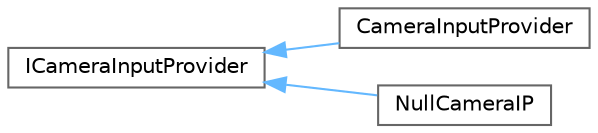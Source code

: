 digraph "クラス階層図"
{
 // LATEX_PDF_SIZE
  bgcolor="transparent";
  edge [fontname=Helvetica,fontsize=10,labelfontname=Helvetica,labelfontsize=10];
  node [fontname=Helvetica,fontsize=10,shape=box,height=0.2,width=0.4];
  rankdir="LR";
  Node0 [id="Node000000",label="ICameraInputProvider",height=0.2,width=0.4,color="grey40", fillcolor="white", style="filled",URL="$interface_i_camera_input_provider.html",tooltip=" "];
  Node0 -> Node1 [id="edge480_Node000000_Node000001",dir="back",color="steelblue1",style="solid",tooltip=" "];
  Node1 [id="Node000001",label="CameraInputProvider",height=0.2,width=0.4,color="grey40", fillcolor="white", style="filled",URL="$class_camera_input_provider.html",tooltip=" "];
  Node0 -> Node2 [id="edge481_Node000000_Node000002",dir="back",color="steelblue1",style="solid",tooltip=" "];
  Node2 [id="Node000002",label="NullCameraIP",height=0.2,width=0.4,color="grey40", fillcolor="white", style="filled",URL="$class_null_camera_i_p.html",tooltip=" "];
}
